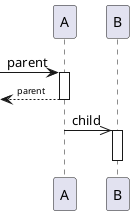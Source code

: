 @startuml
skinparam maxmessagesize 500
skinparam responseMessageBelowArrow true
[-> A: parent
activate A
return <size:9>parent</size>

A ->> B: child
activate B
deactivate B
@enduml
